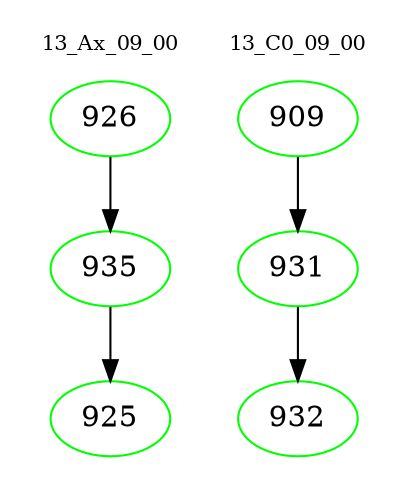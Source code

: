 digraph{
subgraph cluster_0 {
color = white
label = "13_Ax_09_00";
fontsize=10;
T0_926 [label="926", color="green"]
T0_926 -> T0_935 [color="black"]
T0_935 [label="935", color="green"]
T0_935 -> T0_925 [color="black"]
T0_925 [label="925", color="green"]
}
subgraph cluster_1 {
color = white
label = "13_C0_09_00";
fontsize=10;
T1_909 [label="909", color="green"]
T1_909 -> T1_931 [color="black"]
T1_931 [label="931", color="green"]
T1_931 -> T1_932 [color="black"]
T1_932 [label="932", color="green"]
}
}

